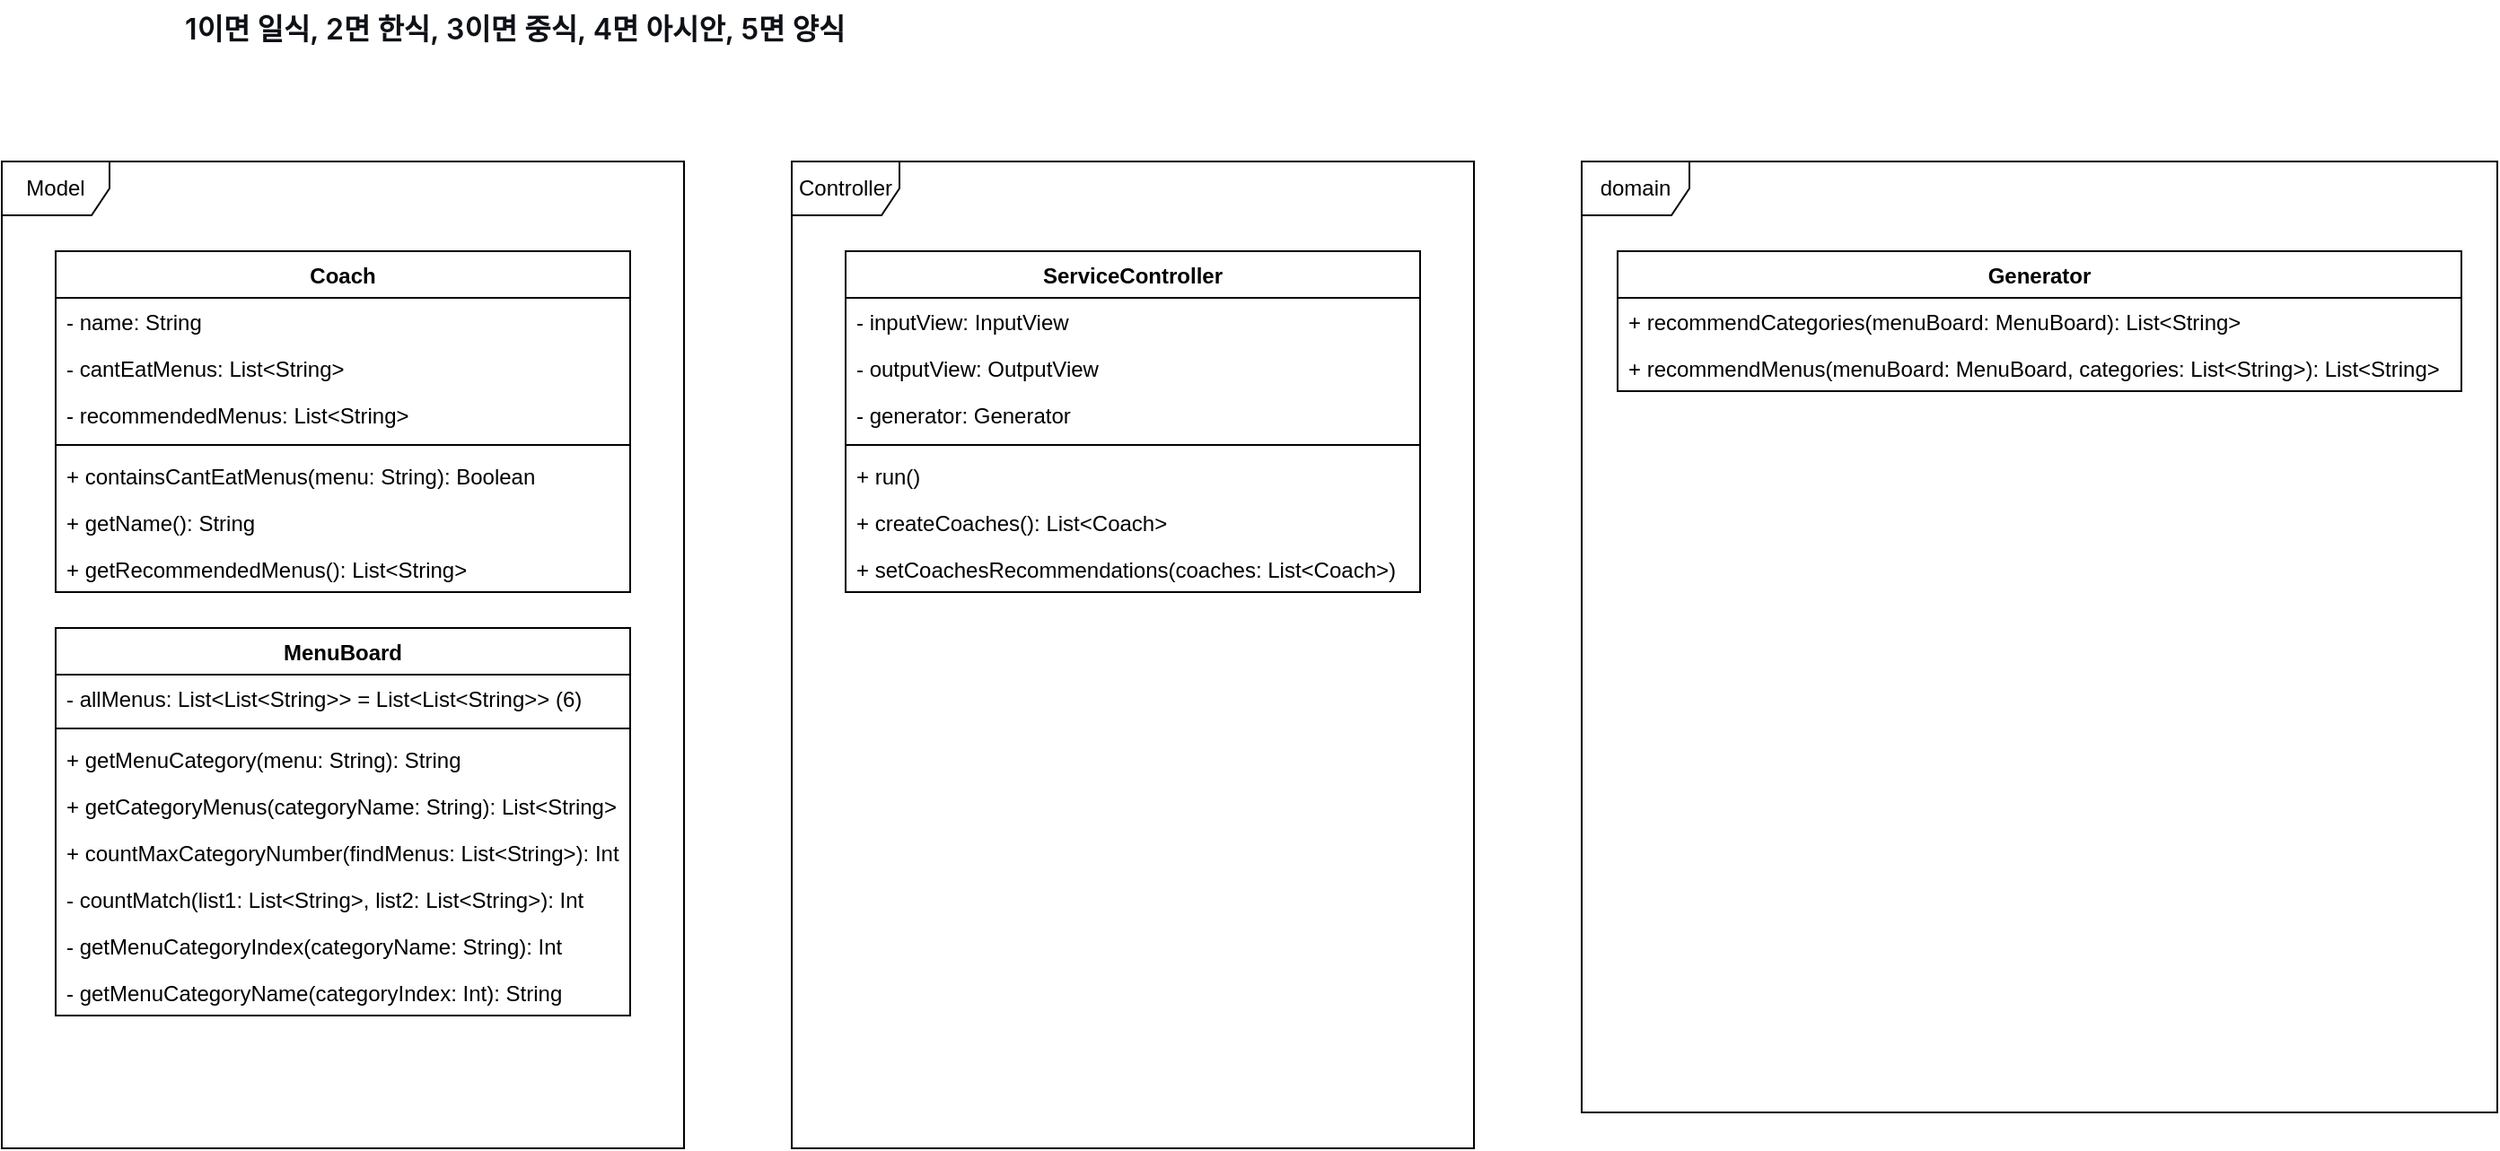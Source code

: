 <mxfile version="20.6.2" type="github">
  <diagram id="FJFMF_cU8nMcQ_dSxDxe" name="페이지-1">
    <mxGraphModel dx="-1461" dy="-150" grid="1" gridSize="10" guides="1" tooltips="1" connect="1" arrows="1" fold="1" page="0" pageScale="1" pageWidth="827" pageHeight="1169" math="0" shadow="0">
      <root>
        <mxCell id="0" />
        <mxCell id="1" parent="0" />
        <mxCell id="HQHib-eTLAuZ_EJEV0sq-29" value="domain" style="shape=umlFrame;whiteSpace=wrap;html=1;" parent="1" vertex="1">
          <mxGeometry x="3070" y="570" width="510" height="530" as="geometry" />
        </mxCell>
        <mxCell id="HQHib-eTLAuZ_EJEV0sq-5" value="Model" style="shape=umlFrame;whiteSpace=wrap;html=1;" parent="1" vertex="1">
          <mxGeometry x="2190" y="570" width="380" height="550" as="geometry" />
        </mxCell>
        <mxCell id="HQHib-eTLAuZ_EJEV0sq-1" value="Coach" style="swimlane;fontStyle=1;align=center;verticalAlign=top;childLayout=stackLayout;horizontal=1;startSize=26;horizontalStack=0;resizeParent=1;resizeParentMax=0;resizeLast=0;collapsible=1;marginBottom=0;" parent="1" vertex="1">
          <mxGeometry x="2220" y="620" width="320" height="190" as="geometry" />
        </mxCell>
        <mxCell id="HQHib-eTLAuZ_EJEV0sq-2" value="- name: String" style="text;strokeColor=none;fillColor=none;align=left;verticalAlign=top;spacingLeft=4;spacingRight=4;overflow=hidden;rotatable=0;points=[[0,0.5],[1,0.5]];portConstraint=eastwest;" parent="HQHib-eTLAuZ_EJEV0sq-1" vertex="1">
          <mxGeometry y="26" width="320" height="26" as="geometry" />
        </mxCell>
        <mxCell id="HQHib-eTLAuZ_EJEV0sq-6" value="- cantEatMenus: List&lt;String&gt;" style="text;strokeColor=none;fillColor=none;align=left;verticalAlign=top;spacingLeft=4;spacingRight=4;overflow=hidden;rotatable=0;points=[[0,0.5],[1,0.5]];portConstraint=eastwest;" parent="HQHib-eTLAuZ_EJEV0sq-1" vertex="1">
          <mxGeometry y="52" width="320" height="26" as="geometry" />
        </mxCell>
        <mxCell id="HQHib-eTLAuZ_EJEV0sq-7" value="- recommendedMenus: List&lt;String&gt;" style="text;strokeColor=none;fillColor=none;align=left;verticalAlign=top;spacingLeft=4;spacingRight=4;overflow=hidden;rotatable=0;points=[[0,0.5],[1,0.5]];portConstraint=eastwest;" parent="HQHib-eTLAuZ_EJEV0sq-1" vertex="1">
          <mxGeometry y="78" width="320" height="26" as="geometry" />
        </mxCell>
        <mxCell id="HQHib-eTLAuZ_EJEV0sq-3" value="" style="line;strokeWidth=1;fillColor=none;align=left;verticalAlign=middle;spacingTop=-1;spacingLeft=3;spacingRight=3;rotatable=0;labelPosition=right;points=[];portConstraint=eastwest;strokeColor=inherit;" parent="HQHib-eTLAuZ_EJEV0sq-1" vertex="1">
          <mxGeometry y="104" width="320" height="8" as="geometry" />
        </mxCell>
        <mxCell id="HQHib-eTLAuZ_EJEV0sq-4" value="+ containsCantEatMenus(menu: String): Boolean" style="text;strokeColor=none;fillColor=none;align=left;verticalAlign=top;spacingLeft=4;spacingRight=4;overflow=hidden;rotatable=0;points=[[0,0.5],[1,0.5]];portConstraint=eastwest;" parent="HQHib-eTLAuZ_EJEV0sq-1" vertex="1">
          <mxGeometry y="112" width="320" height="26" as="geometry" />
        </mxCell>
        <mxCell id="HQHib-eTLAuZ_EJEV0sq-8" value="+ getName(): String" style="text;strokeColor=none;fillColor=none;align=left;verticalAlign=top;spacingLeft=4;spacingRight=4;overflow=hidden;rotatable=0;points=[[0,0.5],[1,0.5]];portConstraint=eastwest;" parent="HQHib-eTLAuZ_EJEV0sq-1" vertex="1">
          <mxGeometry y="138" width="320" height="26" as="geometry" />
        </mxCell>
        <mxCell id="HQHib-eTLAuZ_EJEV0sq-9" value="+ getRecommendedMenus(): List&lt;String&gt;" style="text;strokeColor=none;fillColor=none;align=left;verticalAlign=top;spacingLeft=4;spacingRight=4;overflow=hidden;rotatable=0;points=[[0,0.5],[1,0.5]];portConstraint=eastwest;" parent="HQHib-eTLAuZ_EJEV0sq-1" vertex="1">
          <mxGeometry y="164" width="320" height="26" as="geometry" />
        </mxCell>
        <mxCell id="HQHib-eTLAuZ_EJEV0sq-10" value="MenuBoard" style="swimlane;fontStyle=1;align=center;verticalAlign=top;childLayout=stackLayout;horizontal=1;startSize=26;horizontalStack=0;resizeParent=1;resizeParentMax=0;resizeLast=0;collapsible=1;marginBottom=0;" parent="1" vertex="1">
          <mxGeometry x="2220" y="830" width="320" height="216" as="geometry" />
        </mxCell>
        <mxCell id="HQHib-eTLAuZ_EJEV0sq-11" value="- allMenus: List&lt;List&lt;String&gt;&gt; = List&lt;List&lt;String&gt;&gt; (6)" style="text;strokeColor=none;fillColor=none;align=left;verticalAlign=top;spacingLeft=4;spacingRight=4;overflow=hidden;rotatable=0;points=[[0,0.5],[1,0.5]];portConstraint=eastwest;" parent="HQHib-eTLAuZ_EJEV0sq-10" vertex="1">
          <mxGeometry y="26" width="320" height="26" as="geometry" />
        </mxCell>
        <mxCell id="HQHib-eTLAuZ_EJEV0sq-14" value="" style="line;strokeWidth=1;fillColor=none;align=left;verticalAlign=middle;spacingTop=-1;spacingLeft=3;spacingRight=3;rotatable=0;labelPosition=right;points=[];portConstraint=eastwest;strokeColor=inherit;" parent="HQHib-eTLAuZ_EJEV0sq-10" vertex="1">
          <mxGeometry y="52" width="320" height="8" as="geometry" />
        </mxCell>
        <mxCell id="HQHib-eTLAuZ_EJEV0sq-15" value="+ getMenuCategory(menu: String): String" style="text;strokeColor=none;fillColor=none;align=left;verticalAlign=top;spacingLeft=4;spacingRight=4;overflow=hidden;rotatable=0;points=[[0,0.5],[1,0.5]];portConstraint=eastwest;" parent="HQHib-eTLAuZ_EJEV0sq-10" vertex="1">
          <mxGeometry y="60" width="320" height="26" as="geometry" />
        </mxCell>
        <mxCell id="HQHib-eTLAuZ_EJEV0sq-16" value="+ getCategoryMenus(categoryName: String): List&lt;String&gt;" style="text;strokeColor=none;fillColor=none;align=left;verticalAlign=top;spacingLeft=4;spacingRight=4;overflow=hidden;rotatable=0;points=[[0,0.5],[1,0.5]];portConstraint=eastwest;" parent="HQHib-eTLAuZ_EJEV0sq-10" vertex="1">
          <mxGeometry y="86" width="320" height="26" as="geometry" />
        </mxCell>
        <mxCell id="HQHib-eTLAuZ_EJEV0sq-20" value="+ countMaxCategoryNumber(findMenus: List&lt;String&gt;): Int" style="text;strokeColor=none;fillColor=none;align=left;verticalAlign=top;spacingLeft=4;spacingRight=4;overflow=hidden;rotatable=0;points=[[0,0.5],[1,0.5]];portConstraint=eastwest;" parent="HQHib-eTLAuZ_EJEV0sq-10" vertex="1">
          <mxGeometry y="112" width="320" height="26" as="geometry" />
        </mxCell>
        <mxCell id="513HBcPauUH8Qse7BMwf-2" value="- countMatch(list1: List&lt;String&gt;, list2: List&lt;String&gt;): Int" style="text;strokeColor=none;fillColor=none;align=left;verticalAlign=top;spacingLeft=4;spacingRight=4;overflow=hidden;rotatable=0;points=[[0,0.5],[1,0.5]];portConstraint=eastwest;" vertex="1" parent="HQHib-eTLAuZ_EJEV0sq-10">
          <mxGeometry y="138" width="320" height="26" as="geometry" />
        </mxCell>
        <mxCell id="HQHib-eTLAuZ_EJEV0sq-31" value="- getMenuCategoryIndex(categoryName: String): Int" style="text;strokeColor=none;fillColor=none;align=left;verticalAlign=top;spacingLeft=4;spacingRight=4;overflow=hidden;rotatable=0;points=[[0,0.5],[1,0.5]];portConstraint=eastwest;" parent="HQHib-eTLAuZ_EJEV0sq-10" vertex="1">
          <mxGeometry y="164" width="320" height="26" as="geometry" />
        </mxCell>
        <mxCell id="513HBcPauUH8Qse7BMwf-1" value="- getMenuCategoryName(categoryIndex: Int): String" style="text;strokeColor=none;fillColor=none;align=left;verticalAlign=top;spacingLeft=4;spacingRight=4;overflow=hidden;rotatable=0;points=[[0,0.5],[1,0.5]];portConstraint=eastwest;" vertex="1" parent="HQHib-eTLAuZ_EJEV0sq-10">
          <mxGeometry y="190" width="320" height="26" as="geometry" />
        </mxCell>
        <mxCell id="HQHib-eTLAuZ_EJEV0sq-21" value="Generator" style="swimlane;fontStyle=1;align=center;verticalAlign=top;childLayout=stackLayout;horizontal=1;startSize=26;horizontalStack=0;resizeParent=1;resizeParentMax=0;resizeLast=0;collapsible=1;marginBottom=0;" parent="1" vertex="1">
          <mxGeometry x="3090" y="620" width="470" height="78" as="geometry" />
        </mxCell>
        <mxCell id="HQHib-eTLAuZ_EJEV0sq-26" value="+ recommendCategories(menuBoard: MenuBoard): List&lt;String&gt;" style="text;strokeColor=none;fillColor=none;align=left;verticalAlign=top;spacingLeft=4;spacingRight=4;overflow=hidden;rotatable=0;points=[[0,0.5],[1,0.5]];portConstraint=eastwest;" parent="HQHib-eTLAuZ_EJEV0sq-21" vertex="1">
          <mxGeometry y="26" width="470" height="26" as="geometry" />
        </mxCell>
        <mxCell id="HQHib-eTLAuZ_EJEV0sq-27" value="+ recommendMenus(menuBoard: MenuBoard, categories: List&lt;String&gt;): List&lt;String&gt;" style="text;strokeColor=none;fillColor=none;align=left;verticalAlign=top;spacingLeft=4;spacingRight=4;overflow=hidden;rotatable=0;points=[[0,0.5],[1,0.5]];portConstraint=eastwest;" parent="HQHib-eTLAuZ_EJEV0sq-21" vertex="1">
          <mxGeometry y="52" width="470" height="26" as="geometry" />
        </mxCell>
        <mxCell id="HQHib-eTLAuZ_EJEV0sq-30" value="&lt;meta charset=&quot;utf-8&quot;&gt;&lt;strong style=&quot;box-sizing: border-box; font-weight: var(--base-text-weight-semibold, 600); color: rgb(14, 17, 22); font-family: -apple-system, &amp;quot;system-ui&amp;quot;, &amp;quot;Segoe UI&amp;quot;, &amp;quot;Noto Sans&amp;quot;, Helvetica, Arial, sans-serif, &amp;quot;Apple Color Emoji&amp;quot;, &amp;quot;Segoe UI Emoji&amp;quot;; font-size: 16px; font-style: normal; font-variant-ligatures: normal; font-variant-caps: normal; letter-spacing: normal; orphans: 2; text-align: left; text-indent: 0px; text-transform: none; widows: 2; word-spacing: 0px; -webkit-text-stroke-width: 0px; background-color: rgb(255, 255, 255); text-decoration-thickness: initial; text-decoration-style: initial; text-decoration-color: initial;&quot;&gt;1이면 일식, 2면 한식, 3이면 중식, 4면 아시안, 5면 양식&lt;/strong&gt;" style="text;whiteSpace=wrap;html=1;" parent="1" vertex="1">
          <mxGeometry x="2290" y="480" width="390" height="40" as="geometry" />
        </mxCell>
        <mxCell id="HQHib-eTLAuZ_EJEV0sq-33" value="Controller" style="shape=umlFrame;whiteSpace=wrap;html=1;" parent="1" vertex="1">
          <mxGeometry x="2630" y="570" width="380" height="550" as="geometry" />
        </mxCell>
        <mxCell id="HQHib-eTLAuZ_EJEV0sq-34" value="ServiceController" style="swimlane;fontStyle=1;align=center;verticalAlign=top;childLayout=stackLayout;horizontal=1;startSize=26;horizontalStack=0;resizeParent=1;resizeParentMax=0;resizeLast=0;collapsible=1;marginBottom=0;" parent="1" vertex="1">
          <mxGeometry x="2660" y="620" width="320" height="190" as="geometry" />
        </mxCell>
        <mxCell id="HQHib-eTLAuZ_EJEV0sq-35" value="- inputView: InputView" style="text;strokeColor=none;fillColor=none;align=left;verticalAlign=top;spacingLeft=4;spacingRight=4;overflow=hidden;rotatable=0;points=[[0,0.5],[1,0.5]];portConstraint=eastwest;" parent="HQHib-eTLAuZ_EJEV0sq-34" vertex="1">
          <mxGeometry y="26" width="320" height="26" as="geometry" />
        </mxCell>
        <mxCell id="HQHib-eTLAuZ_EJEV0sq-36" value="- outputView: OutputView" style="text;strokeColor=none;fillColor=none;align=left;verticalAlign=top;spacingLeft=4;spacingRight=4;overflow=hidden;rotatable=0;points=[[0,0.5],[1,0.5]];portConstraint=eastwest;" parent="HQHib-eTLAuZ_EJEV0sq-34" vertex="1">
          <mxGeometry y="52" width="320" height="26" as="geometry" />
        </mxCell>
        <mxCell id="HQHib-eTLAuZ_EJEV0sq-37" value="- generator: Generator" style="text;strokeColor=none;fillColor=none;align=left;verticalAlign=top;spacingLeft=4;spacingRight=4;overflow=hidden;rotatable=0;points=[[0,0.5],[1,0.5]];portConstraint=eastwest;" parent="HQHib-eTLAuZ_EJEV0sq-34" vertex="1">
          <mxGeometry y="78" width="320" height="26" as="geometry" />
        </mxCell>
        <mxCell id="HQHib-eTLAuZ_EJEV0sq-38" value="" style="line;strokeWidth=1;fillColor=none;align=left;verticalAlign=middle;spacingTop=-1;spacingLeft=3;spacingRight=3;rotatable=0;labelPosition=right;points=[];portConstraint=eastwest;strokeColor=inherit;" parent="HQHib-eTLAuZ_EJEV0sq-34" vertex="1">
          <mxGeometry y="104" width="320" height="8" as="geometry" />
        </mxCell>
        <mxCell id="HQHib-eTLAuZ_EJEV0sq-39" value="+ run()" style="text;strokeColor=none;fillColor=none;align=left;verticalAlign=top;spacingLeft=4;spacingRight=4;overflow=hidden;rotatable=0;points=[[0,0.5],[1,0.5]];portConstraint=eastwest;" parent="HQHib-eTLAuZ_EJEV0sq-34" vertex="1">
          <mxGeometry y="112" width="320" height="26" as="geometry" />
        </mxCell>
        <mxCell id="HQHib-eTLAuZ_EJEV0sq-40" value="+ createCoaches(): List&lt;Coach&gt;" style="text;strokeColor=none;fillColor=none;align=left;verticalAlign=top;spacingLeft=4;spacingRight=4;overflow=hidden;rotatable=0;points=[[0,0.5],[1,0.5]];portConstraint=eastwest;" parent="HQHib-eTLAuZ_EJEV0sq-34" vertex="1">
          <mxGeometry y="138" width="320" height="26" as="geometry" />
        </mxCell>
        <mxCell id="HQHib-eTLAuZ_EJEV0sq-41" value="+ setCoachesRecommendations(coaches: List&lt;Coach&gt;)" style="text;strokeColor=none;fillColor=none;align=left;verticalAlign=top;spacingLeft=4;spacingRight=4;overflow=hidden;rotatable=0;points=[[0,0.5],[1,0.5]];portConstraint=eastwest;" parent="HQHib-eTLAuZ_EJEV0sq-34" vertex="1">
          <mxGeometry y="164" width="320" height="26" as="geometry" />
        </mxCell>
      </root>
    </mxGraphModel>
  </diagram>
</mxfile>
